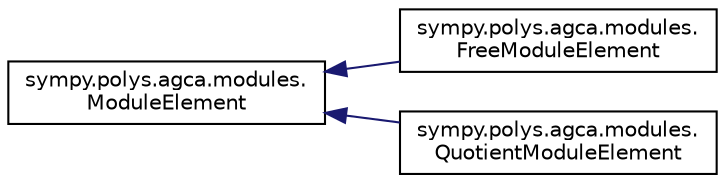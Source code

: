 digraph "Graphical Class Hierarchy"
{
 // LATEX_PDF_SIZE
  edge [fontname="Helvetica",fontsize="10",labelfontname="Helvetica",labelfontsize="10"];
  node [fontname="Helvetica",fontsize="10",shape=record];
  rankdir="LR";
  Node0 [label="sympy.polys.agca.modules.\lModuleElement",height=0.2,width=0.4,color="black", fillcolor="white", style="filled",URL="$classsympy_1_1polys_1_1agca_1_1modules_1_1ModuleElement.html",tooltip=" "];
  Node0 -> Node1 [dir="back",color="midnightblue",fontsize="10",style="solid",fontname="Helvetica"];
  Node1 [label="sympy.polys.agca.modules.\lFreeModuleElement",height=0.2,width=0.4,color="black", fillcolor="white", style="filled",URL="$classsympy_1_1polys_1_1agca_1_1modules_1_1FreeModuleElement.html",tooltip="Free Modules ##########################################################."];
  Node0 -> Node2 [dir="back",color="midnightblue",fontsize="10",style="solid",fontname="Helvetica"];
  Node2 [label="sympy.polys.agca.modules.\lQuotientModuleElement",height=0.2,width=0.4,color="black", fillcolor="white", style="filled",URL="$classsympy_1_1polys_1_1agca_1_1modules_1_1QuotientModuleElement.html",tooltip="Quotient Modules ######################################################."];
}
